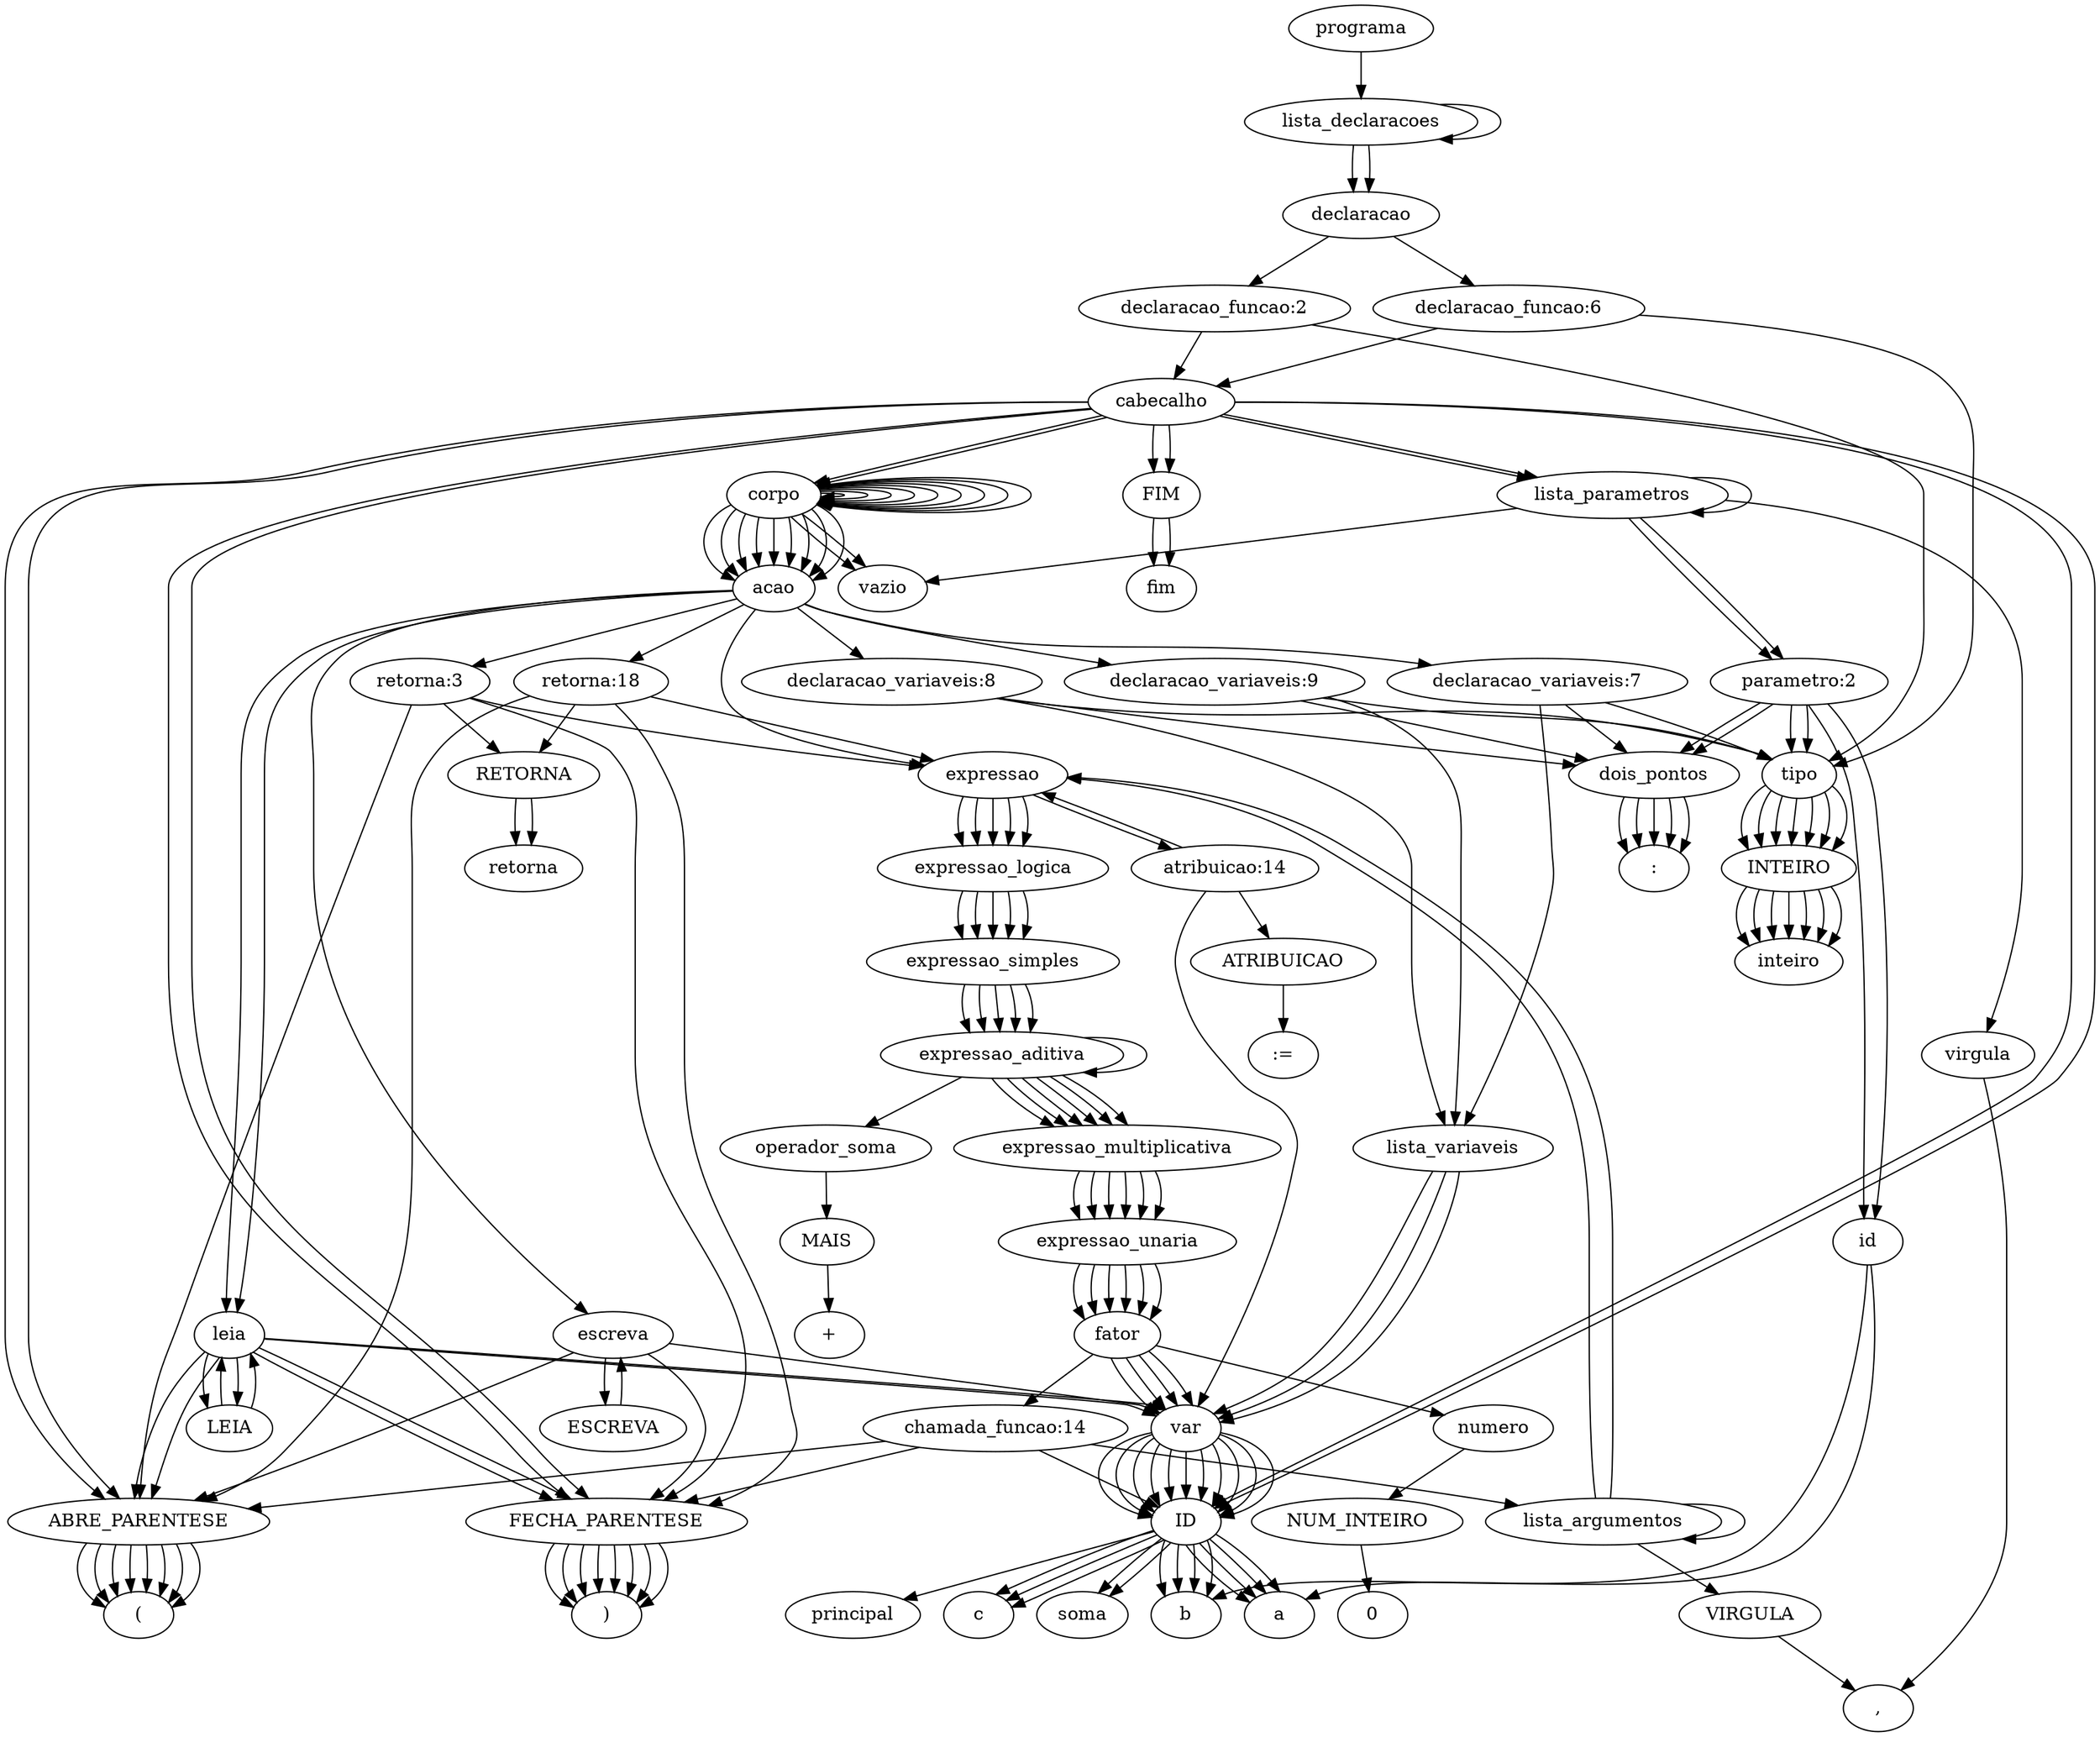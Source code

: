 digraph tree {
    "programa";
    "lista_declaracoes";
    "lista_declaracoes";
    "declaracao";
    "declaracao_funcao:2";
    "tipo";
    "INTEIRO";
    "inteiro";
    "cabecalho";
    "ID";
    "soma";
    "ABRE_PARENTESE";
    "(";
    "lista_parametros";
    "lista_parametros";
    "parametro:2";
    "tipo";
    "INTEIRO";
    "inteiro";
    "dois_pontos";
    ":";
    "id";
    "a";
    "virgula";
    ",";
    "parametro:2";
    "tipo";
    "INTEIRO";
    "inteiro";
    "dois_pontos";
    ":";
    "id";
    "b";
    "FECHA_PARENTESE";
    ")";
    "corpo";
    "corpo";
    "vazio";
    "acao";
    "retorna:3";
    "RETORNA";
    "retorna";
    "ABRE_PARENTESE";
    "(";
    "expressao";
    "expressao_logica";
    "expressao_simples";
    "expressao_aditiva";
    "expressao_aditiva";
    "expressao_multiplicativa";
    "expressao_unaria";
    "fator";
    "var";
    "ID";
    "a";
    "operador_soma";
    "MAIS";
    "+";
    "expressao_multiplicativa";
    "expressao_unaria";
    "fator";
    "var";
    "ID";
    "b";
    "FECHA_PARENTESE";
    ")";
    "FIM";
    "fim";
    "declaracao";
    "declaracao_funcao:6";
    "tipo";
    "INTEIRO";
    "inteiro";
    "cabecalho";
    "ID";
    "principal";
    "ABRE_PARENTESE";
    "(";
    "lista_parametros";
    "vazio";
    "FECHA_PARENTESE";
    ")";
    "corpo";
    "corpo";
    "corpo";
    "corpo";
    "corpo";
    "corpo";
    "corpo";
    "corpo";
    "corpo";
    "vazio";
    "acao";
    "declaracao_variaveis:7";
    "tipo";
    "INTEIRO";
    "inteiro";
    "dois_pontos";
    ":";
    "lista_variaveis";
    "var";
    "ID";
    "a";
    "acao";
    "declaracao_variaveis:8";
    "tipo";
    "INTEIRO";
    "inteiro";
    "dois_pontos";
    ":";
    "lista_variaveis";
    "var";
    "ID";
    "b";
    "acao";
    "declaracao_variaveis:9";
    "tipo";
    "INTEIRO";
    "inteiro";
    "dois_pontos";
    ":";
    "lista_variaveis";
    "var";
    "ID";
    "c";
    "acao";
    "leia";
    "LEIA";
    "leia";
    "ABRE_PARENTESE";
    "(";
    "var";
    "ID";
    "a";
    "FECHA_PARENTESE";
    ")";
    "acao";
    "leia";
    "LEIA";
    "leia";
    "ABRE_PARENTESE";
    "(";
    "var";
    "ID";
    "b";
    "FECHA_PARENTESE";
    ")";
    "acao";
    "expressao";
    "atribuicao:14";
    "var";
    "ID";
    "c";
    "ATRIBUICAO";
    ":=";
    "expressao";
    "expressao_logica";
    "expressao_simples";
    "expressao_aditiva";
    "expressao_multiplicativa";
    "expressao_unaria";
    "fator";
    "chamada_funcao:14";
    "ID";
    "soma";
    "ABRE_PARENTESE";
    "(";
    "lista_argumentos";
    "lista_argumentos";
    "expressao";
    "expressao_logica";
    "expressao_simples";
    "expressao_aditiva";
    "expressao_multiplicativa";
    "expressao_unaria";
    "fator";
    "var";
    "ID";
    "a";
    "VIRGULA";
    ",";
    "expressao";
    "expressao_logica";
    "expressao_simples";
    "expressao_aditiva";
    "expressao_multiplicativa";
    "expressao_unaria";
    "fator";
    "var";
    "ID";
    "b";
    "FECHA_PARENTESE";
    ")";
    "acao";
    "escreva";
    "ESCREVA";
    "escreva";
    "ABRE_PARENTESE";
    "(";
    "var";
    "ID";
    "c";
    "FECHA_PARENTESE";
    ")";
    "acao";
    "retorna:18";
    "RETORNA";
    "retorna";
    "ABRE_PARENTESE";
    "(";
    "expressao";
    "expressao_logica";
    "expressao_simples";
    "expressao_aditiva";
    "expressao_multiplicativa";
    "expressao_unaria";
    "fator";
    "numero";
    "NUM_INTEIRO";
    "0";
    "FECHA_PARENTESE";
    ")";
    "FIM";
    "fim";
    "programa" -> "lista_declaracoes";
    "lista_declaracoes" -> "lista_declaracoes";
    "lista_declaracoes" -> "declaracao";
    "lista_declaracoes" -> "declaracao";
    "declaracao" -> "declaracao_funcao:2";
    "declaracao_funcao:2" -> "tipo";
    "declaracao_funcao:2" -> "cabecalho";
    "tipo" -> "INTEIRO";
    "INTEIRO" -> "inteiro";
    "cabecalho" -> "ID";
    "cabecalho" -> "ABRE_PARENTESE";
    "cabecalho" -> "lista_parametros";
    "cabecalho" -> "FECHA_PARENTESE";
    "cabecalho" -> "corpo";
    "cabecalho" -> "FIM";
    "ID" -> "soma";
    "ABRE_PARENTESE" -> "(";
    "lista_parametros" -> "lista_parametros";
    "lista_parametros" -> "virgula";
    "lista_parametros" -> "parametro:2";
    "lista_parametros" -> "parametro:2";
    "parametro:2" -> "tipo";
    "parametro:2" -> "dois_pontos";
    "parametro:2" -> "id";
    "tipo" -> "INTEIRO";
    "INTEIRO" -> "inteiro";
    "dois_pontos" -> ":";
    "id" -> "a";
    "virgula" -> ",";
    "parametro:2" -> "tipo";
    "parametro:2" -> "dois_pontos";
    "parametro:2" -> "id";
    "tipo" -> "INTEIRO";
    "INTEIRO" -> "inteiro";
    "dois_pontos" -> ":";
    "id" -> "b";
    "FECHA_PARENTESE" -> ")";
    "corpo" -> "corpo";
    "corpo" -> "acao";
    "corpo" -> "vazio";
    "acao" -> "retorna:3";
    "retorna:3" -> "RETORNA";
    "retorna:3" -> "ABRE_PARENTESE";
    "retorna:3" -> "expressao";
    "retorna:3" -> "FECHA_PARENTESE";
    "RETORNA" -> "retorna";
    "ABRE_PARENTESE" -> "(";
    "expressao" -> "expressao_logica";
    "expressao_logica" -> "expressao_simples";
    "expressao_simples" -> "expressao_aditiva";
    "expressao_aditiva" -> "expressao_aditiva";
    "expressao_aditiva" -> "operador_soma";
    "expressao_aditiva" -> "expressao_multiplicativa";
    "expressao_aditiva" -> "expressao_multiplicativa";
    "expressao_multiplicativa" -> "expressao_unaria";
    "expressao_unaria" -> "fator";
    "fator" -> "var";
    "var" -> "ID";
    "ID" -> "a";
    "operador_soma" -> "MAIS";
    "MAIS" -> "+";
    "expressao_multiplicativa" -> "expressao_unaria";
    "expressao_unaria" -> "fator";
    "fator" -> "var";
    "var" -> "ID";
    "ID" -> "b";
    "FECHA_PARENTESE" -> ")";
    "FIM" -> "fim";
    "declaracao" -> "declaracao_funcao:6";
    "declaracao_funcao:6" -> "tipo";
    "declaracao_funcao:6" -> "cabecalho";
    "tipo" -> "INTEIRO";
    "INTEIRO" -> "inteiro";
    "cabecalho" -> "ID";
    "cabecalho" -> "ABRE_PARENTESE";
    "cabecalho" -> "lista_parametros";
    "cabecalho" -> "FECHA_PARENTESE";
    "cabecalho" -> "corpo";
    "cabecalho" -> "FIM";
    "ID" -> "principal";
    "ABRE_PARENTESE" -> "(";
    "lista_parametros" -> "vazio";
    "FECHA_PARENTESE" -> ")";
    "corpo" -> "corpo";
    "corpo" -> "acao";
    "corpo" -> "corpo";
    "corpo" -> "acao";
    "corpo" -> "corpo";
    "corpo" -> "acao";
    "corpo" -> "corpo";
    "corpo" -> "acao";
    "corpo" -> "corpo";
    "corpo" -> "acao";
    "corpo" -> "corpo";
    "corpo" -> "acao";
    "corpo" -> "corpo";
    "corpo" -> "acao";
    "corpo" -> "corpo";
    "corpo" -> "acao";
    "corpo" -> "vazio";
    "acao" -> "declaracao_variaveis:7";
    "declaracao_variaveis:7" -> "tipo";
    "declaracao_variaveis:7" -> "dois_pontos";
    "declaracao_variaveis:7" -> "lista_variaveis";
    "tipo" -> "INTEIRO";
    "INTEIRO" -> "inteiro";
    "dois_pontos" -> ":";
    "lista_variaveis" -> "var";
    "var" -> "ID";
    "ID" -> "a";
    "acao" -> "declaracao_variaveis:8";
    "declaracao_variaveis:8" -> "tipo";
    "declaracao_variaveis:8" -> "dois_pontos";
    "declaracao_variaveis:8" -> "lista_variaveis";
    "tipo" -> "INTEIRO";
    "INTEIRO" -> "inteiro";
    "dois_pontos" -> ":";
    "lista_variaveis" -> "var";
    "var" -> "ID";
    "ID" -> "b";
    "acao" -> "declaracao_variaveis:9";
    "declaracao_variaveis:9" -> "tipo";
    "declaracao_variaveis:9" -> "dois_pontos";
    "declaracao_variaveis:9" -> "lista_variaveis";
    "tipo" -> "INTEIRO";
    "INTEIRO" -> "inteiro";
    "dois_pontos" -> ":";
    "lista_variaveis" -> "var";
    "var" -> "ID";
    "ID" -> "c";
    "acao" -> "leia";
    "leia" -> "LEIA";
    "leia" -> "ABRE_PARENTESE";
    "leia" -> "var";
    "leia" -> "FECHA_PARENTESE";
    "LEIA" -> "leia";
    "ABRE_PARENTESE" -> "(";
    "var" -> "ID";
    "ID" -> "a";
    "FECHA_PARENTESE" -> ")";
    "acao" -> "leia";
    "leia" -> "LEIA";
    "leia" -> "ABRE_PARENTESE";
    "leia" -> "var";
    "leia" -> "FECHA_PARENTESE";
    "LEIA" -> "leia";
    "ABRE_PARENTESE" -> "(";
    "var" -> "ID";
    "ID" -> "b";
    "FECHA_PARENTESE" -> ")";
    "acao" -> "expressao";
    "expressao" -> "atribuicao:14";
    "atribuicao:14" -> "var";
    "atribuicao:14" -> "ATRIBUICAO";
    "atribuicao:14" -> "expressao";
    "var" -> "ID";
    "ID" -> "c";
    "ATRIBUICAO" -> ":=";
    "expressao" -> "expressao_logica";
    "expressao_logica" -> "expressao_simples";
    "expressao_simples" -> "expressao_aditiva";
    "expressao_aditiva" -> "expressao_multiplicativa";
    "expressao_multiplicativa" -> "expressao_unaria";
    "expressao_unaria" -> "fator";
    "fator" -> "chamada_funcao:14";
    "chamada_funcao:14" -> "ID";
    "chamada_funcao:14" -> "ABRE_PARENTESE";
    "chamada_funcao:14" -> "lista_argumentos";
    "chamada_funcao:14" -> "FECHA_PARENTESE";
    "ID" -> "soma";
    "ABRE_PARENTESE" -> "(";
    "lista_argumentos" -> "lista_argumentos";
    "lista_argumentos" -> "VIRGULA";
    "lista_argumentos" -> "expressao";
    "lista_argumentos" -> "expressao";
    "expressao" -> "expressao_logica";
    "expressao_logica" -> "expressao_simples";
    "expressao_simples" -> "expressao_aditiva";
    "expressao_aditiva" -> "expressao_multiplicativa";
    "expressao_multiplicativa" -> "expressao_unaria";
    "expressao_unaria" -> "fator";
    "fator" -> "var";
    "var" -> "ID";
    "ID" -> "a";
    "VIRGULA" -> ",";
    "expressao" -> "expressao_logica";
    "expressao_logica" -> "expressao_simples";
    "expressao_simples" -> "expressao_aditiva";
    "expressao_aditiva" -> "expressao_multiplicativa";
    "expressao_multiplicativa" -> "expressao_unaria";
    "expressao_unaria" -> "fator";
    "fator" -> "var";
    "var" -> "ID";
    "ID" -> "b";
    "FECHA_PARENTESE" -> ")";
    "acao" -> "escreva";
    "escreva" -> "ESCREVA";
    "escreva" -> "ABRE_PARENTESE";
    "escreva" -> "var";
    "escreva" -> "FECHA_PARENTESE";
    "ESCREVA" -> "escreva";
    "ABRE_PARENTESE" -> "(";
    "var" -> "ID";
    "ID" -> "c";
    "FECHA_PARENTESE" -> ")";
    "acao" -> "retorna:18";
    "retorna:18" -> "RETORNA";
    "retorna:18" -> "ABRE_PARENTESE";
    "retorna:18" -> "expressao";
    "retorna:18" -> "FECHA_PARENTESE";
    "RETORNA" -> "retorna";
    "ABRE_PARENTESE" -> "(";
    "expressao" -> "expressao_logica";
    "expressao_logica" -> "expressao_simples";
    "expressao_simples" -> "expressao_aditiva";
    "expressao_aditiva" -> "expressao_multiplicativa";
    "expressao_multiplicativa" -> "expressao_unaria";
    "expressao_unaria" -> "fator";
    "fator" -> "numero";
    "numero" -> "NUM_INTEIRO";
    "NUM_INTEIRO" -> "0";
    "FECHA_PARENTESE" -> ")";
    "FIM" -> "fim";
}
